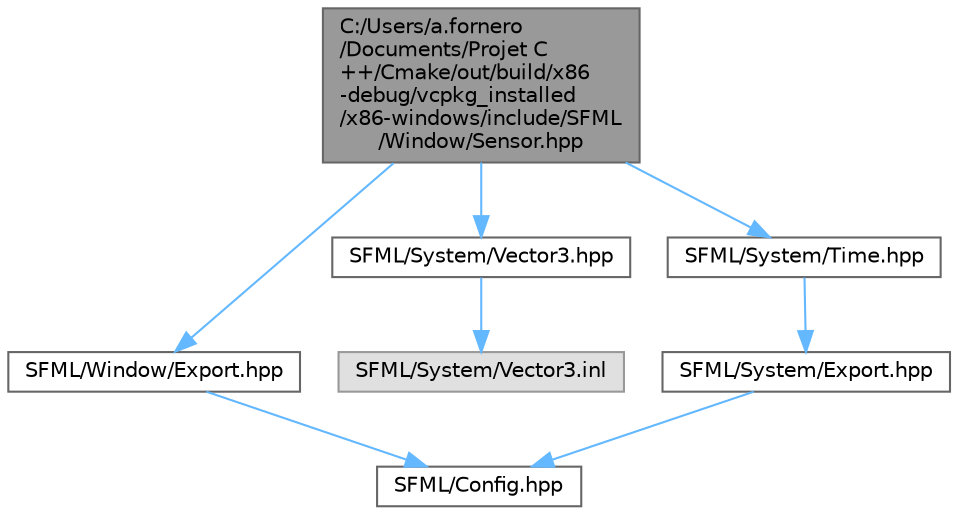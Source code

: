 digraph "C:/Users/a.fornero/Documents/Projet C++/Cmake/out/build/x86-debug/vcpkg_installed/x86-windows/include/SFML/Window/Sensor.hpp"
{
 // LATEX_PDF_SIZE
  bgcolor="transparent";
  edge [fontname=Helvetica,fontsize=10,labelfontname=Helvetica,labelfontsize=10];
  node [fontname=Helvetica,fontsize=10,shape=box,height=0.2,width=0.4];
  Node1 [id="Node000001",label="C:/Users/a.fornero\l/Documents/Projet C\l++/Cmake/out/build/x86\l-debug/vcpkg_installed\l/x86-windows/include/SFML\l/Window/Sensor.hpp",height=0.2,width=0.4,color="gray40", fillcolor="grey60", style="filled", fontcolor="black",tooltip=" "];
  Node1 -> Node2 [id="edge1_Node000001_Node000002",color="steelblue1",style="solid",tooltip=" "];
  Node2 [id="Node000002",label="SFML/Window/Export.hpp",height=0.2,width=0.4,color="grey40", fillcolor="white", style="filled",URL="$_window_2_export_8hpp.html",tooltip=" "];
  Node2 -> Node3 [id="edge2_Node000002_Node000003",color="steelblue1",style="solid",tooltip=" "];
  Node3 [id="Node000003",label="SFML/Config.hpp",height=0.2,width=0.4,color="grey40", fillcolor="white", style="filled",URL="$_config_8hpp.html",tooltip=" "];
  Node1 -> Node4 [id="edge3_Node000001_Node000004",color="steelblue1",style="solid",tooltip=" "];
  Node4 [id="Node000004",label="SFML/System/Vector3.hpp",height=0.2,width=0.4,color="grey40", fillcolor="white", style="filled",URL="$_vector3_8hpp.html",tooltip=" "];
  Node4 -> Node5 [id="edge4_Node000004_Node000005",color="steelblue1",style="solid",tooltip=" "];
  Node5 [id="Node000005",label="SFML/System/Vector3.inl",height=0.2,width=0.4,color="grey60", fillcolor="#E0E0E0", style="filled",tooltip=" "];
  Node1 -> Node6 [id="edge5_Node000001_Node000006",color="steelblue1",style="solid",tooltip=" "];
  Node6 [id="Node000006",label="SFML/System/Time.hpp",height=0.2,width=0.4,color="grey40", fillcolor="white", style="filled",URL="$_time_8hpp.html",tooltip=" "];
  Node6 -> Node7 [id="edge6_Node000006_Node000007",color="steelblue1",style="solid",tooltip=" "];
  Node7 [id="Node000007",label="SFML/System/Export.hpp",height=0.2,width=0.4,color="grey40", fillcolor="white", style="filled",URL="$_system_2_export_8hpp.html",tooltip=" "];
  Node7 -> Node3 [id="edge7_Node000007_Node000003",color="steelblue1",style="solid",tooltip=" "];
}
